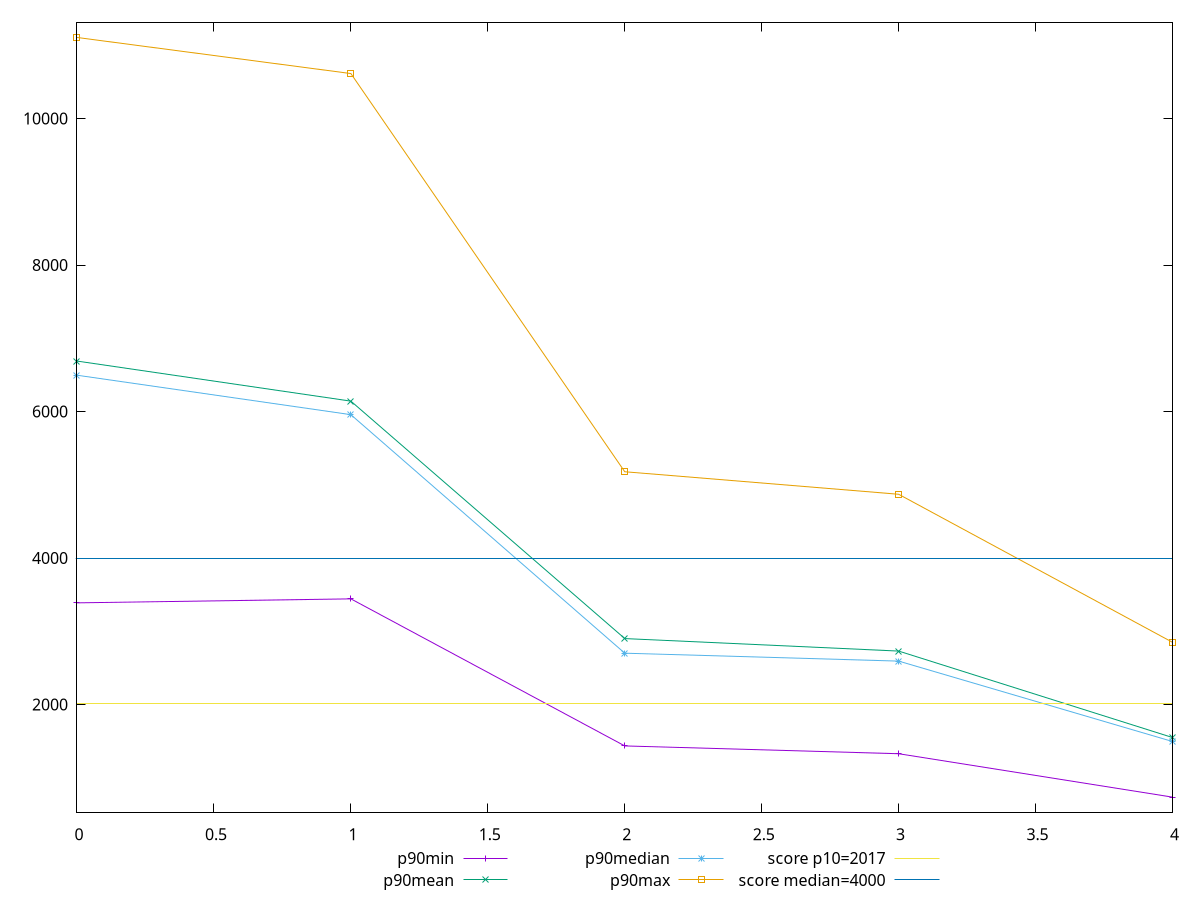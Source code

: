 reset

$p90Min <<EOF
0 3388.0359999999987
1 3442.5080000000003
2 1434.8520000000003
3 1328.3160000000005
4 735.5360000000001
EOF

$p90Mean <<EOF
0 6688.542553191482
1 6141.641787234035
2 2900.3863404255317
3 2729.603361702127
4 1549.2080425531913
EOF

$p90Median <<EOF
0 6495.427999999986
1 5956.85399999999
2 2700.783999999999
3 2592.6939999999995
4 1494.8420000000006
EOF

$p90Max <<EOF
0 11106.131999999992
1 10613.523999999985
2 5177.815999999999
3 4870.356
4 2849.164
EOF

set key outside below
set xrange [0:4]
set yrange [528.1240800000003:11313.543919999993]
set trange [528.1240800000003:11313.543919999993]
set terminal svg size 640, 560 enhanced background rgb 'white'
set output "report_00015_2021-02-09T16-11-33.973Z/mainthread-work-breakdown/progression/value.svg"

plot $p90Min title "p90min" with linespoints, \
     $p90Mean title "p90mean" with linespoints, \
     $p90Median title "p90median" with linespoints, \
     $p90Max title "p90max" with linespoints, \
     2017 title "score p10=2017", \
     4000 title "score median=4000"

reset
